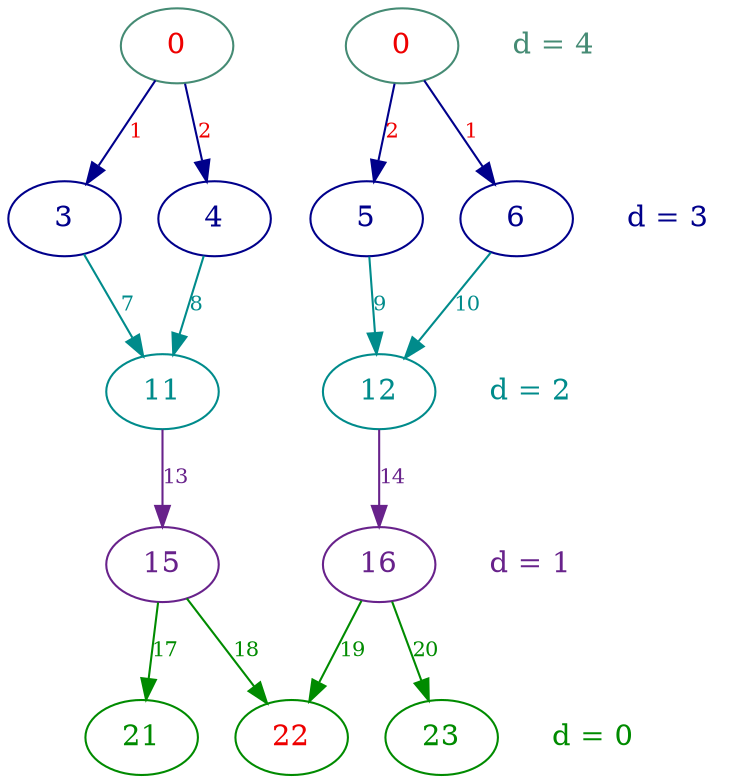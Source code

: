 digraph G {
    
    newrank = true;

    color = "aquamarin4";
    node [color = "aquamarine4", fontcolor = "aquamarine4"];
    root [label = "0", fontcolor = "red2"];
    right_root [label = "0", fontcolor = "red2"];
    depth_4_node[label = "d = 4", shape = plaintext, fontcolor = "aquamarine4"];
    {rank = same; depth_4_node; root; right_root};
    
    color = "blue4";
    node [color = "blue4", fontcolor = "blue4"];
    edge [color = "blue4", fontsize = 10, fontcolor = "blue4"];
    C [label = "3"];
    D [label = "4"];
    root -> C [label = "1", fontcolor = "red2"];
    root -> D [label = "2", fontcolor = "red2"];
    right_F [label = "5"];
    right_G [label = "6"];
    right_root -> right_F [label = "2", fontcolor = "red2"];
    right_root -> right_G [label = "1", fontcolor = "red2"];
    depth_3_node[label = "d = 3", shape = plaintext, fontcolor = "blue4"];
    {rank = same; depth_3_node; C; D; right_F; right_G};
    
    color = "cyan4";
    node [color = "cyan4", fontcolor = "cyan4"];
    edge [color = "cyan4", fontsize = 10, fontcolor = "cyan4"];
    H [label = "11"];
    C -> H [label = "7"];
    D -> H [label = "8"];
    right_I [label = "12"];
    right_F -> right_I [label = "9"];
    right_G -> right_I [label = "10"];
    depth_2_node[label = "d = 2", shape = plaintext, fontcolor = "cyan4"];
    {rank = same; depth_2_node; H; right_I};

    
    color = "darkorchid4";
    node [color = "darkorchid4", fontcolor = "darkorchid4"];
    edge [color = "darkorchid4", fontsize = 10, fontcolor = "darkorchid4"];
    A2 [label = "15"]
    H -> A2 [label = "13"];
    right_B2 [label = "16"];
    right_I -> right_B2 [label = "14"];
    depth_1_node[label = "d = 1", shape = plaintext, fontcolor = "darkorchid4"];
    {rank = same; depth_1_node; right_B2; A2};

    color = "green4";
    node [color = "green4", fontcolor = "green4"];
    edge [color = "green4", fontsize = 10, fontcolor = "green4"];
    D_0 [label = "21"];
    E_0 [label = "22", fontcolor = "red2"];
    F_0 [label = "23"];
    A2 -> D_0 [label = "17"];
    A2 -> E_0 [label = "18"];
    right_B2 -> E_0 [label = "19"];
    right_B2 -> F_0 [label = "20"];

    depth_0_node[label = "d = 0", shape = plaintext, fontcolor = "green4"];
    {rank = same; depth_0_node; D_0; E_0; F_0};
}
